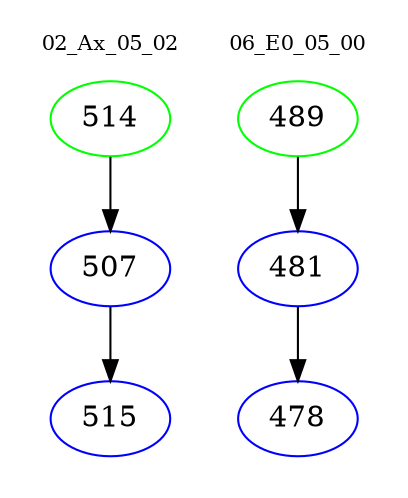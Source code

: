digraph{
subgraph cluster_0 {
color = white
label = "02_Ax_05_02";
fontsize=10;
T0_514 [label="514", color="green"]
T0_514 -> T0_507 [color="black"]
T0_507 [label="507", color="blue"]
T0_507 -> T0_515 [color="black"]
T0_515 [label="515", color="blue"]
}
subgraph cluster_1 {
color = white
label = "06_E0_05_00";
fontsize=10;
T1_489 [label="489", color="green"]
T1_489 -> T1_481 [color="black"]
T1_481 [label="481", color="blue"]
T1_481 -> T1_478 [color="black"]
T1_478 [label="478", color="blue"]
}
}
